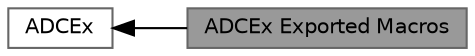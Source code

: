 digraph "ADCEx Exported Macros"
{
 // LATEX_PDF_SIZE
  bgcolor="transparent";
  edge [fontname=Helvetica,fontsize=10,labelfontname=Helvetica,labelfontsize=10];
  node [fontname=Helvetica,fontsize=10,shape=box,height=0.2,width=0.4];
  rankdir=LR;
  Node2 [id="Node000002",label="ADCEx",height=0.2,width=0.4,color="grey40", fillcolor="white", style="filled",URL="$group___a_d_c_ex.html",tooltip="ADC Extended HAL module driver."];
  Node1 [id="Node000001",label="ADCEx Exported Macros",height=0.2,width=0.4,color="gray40", fillcolor="grey60", style="filled", fontcolor="black",tooltip=" "];
  Node2->Node1 [shape=plaintext, dir="back", style="solid"];
}
